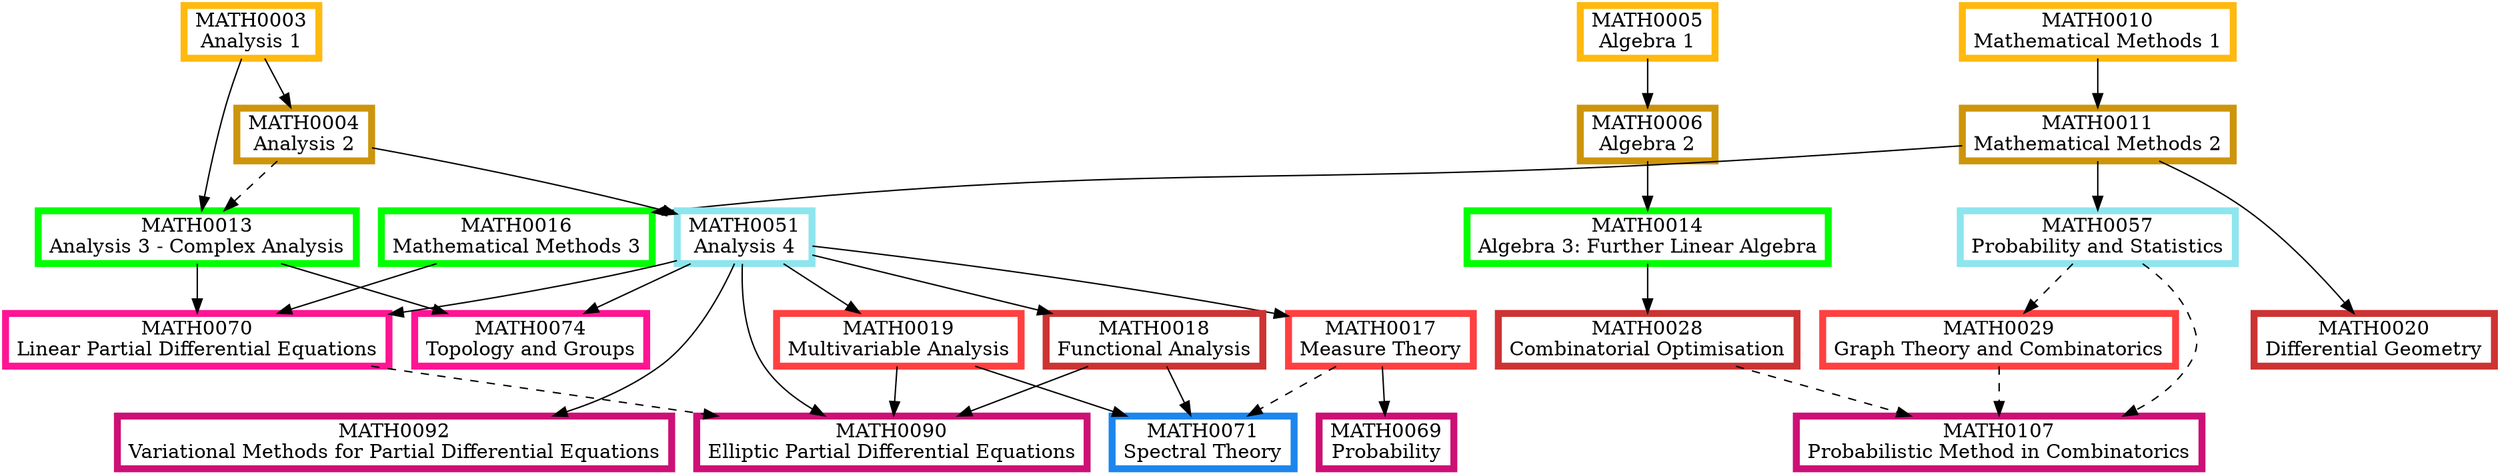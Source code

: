 digraph {
	node [fillcolor=white penwidth=5 shape=box style="filled,bold"]
	subgraph "1.0 1" {
		rank=same
		MATH0003 [label="MATH0003
Analysis 1" color=darkgoldenrod1 href="https://www.ucl.ac.uk/maths/sites/maths/files/math0003.pdf" tooltip="Year 1, term 1"]
		MATH0010 [label="MATH0010
Mathematical Methods 1" color=darkgoldenrod1 href="https://www.ucl.ac.uk/maths/sites/maths/files/math0010.pdf" tooltip="Year 1, term 1"]
		MATH0005 [label="MATH0005
Algebra 1" color=darkgoldenrod1 href="https://www.ucl.ac.uk/maths/sites/maths/files/math0005.pdf" tooltip="Year 1, term 1"]
	}
	MATH0010 -> MATH0011 [tooltip="required prerequisite"]
	MATH0005 -> MATH0006 [tooltip="required prerequisite"]
	MATH0003 -> MATH0004 [tooltip="required prerequisite"]
	subgraph "1.0 2" {
		rank=same
		MATH0011 [label="MATH0011
Mathematical Methods 2" color=darkgoldenrod3 href="https://www.ucl.ac.uk/maths/sites/maths/files/math0011_2.pdf" tooltip="Year 1, term 2"]
		MATH0006 [label="MATH0006
Algebra 2" color=darkgoldenrod3 href="https://www.ucl.ac.uk/maths/sites/maths/files/math0006.pdf" tooltip="Year 1, term 2"]
		MATH0004 [label="MATH0004
Analysis 2" color=darkgoldenrod3 href="https://www.ucl.ac.uk/maths/sites/maths/files/math0004.pdf" tooltip="Year 1, term 2"]
	}
	MATH0006 -> MATH0014 [tooltip="required prerequisite"]
	MATH0003 -> MATH0013 [tooltip="required prerequisite"]
	MATH0004 -> MATH0013 [style=dashed tooltip="recommended prerequisite"]
	MATH0011 -> MATH0016 [tooltip="required prerequisite"]
	subgraph "2.0 1" {
		rank=same
		MATH0014 [label="MATH0014
Algebra 3: Further Linear Algebra" color=green1 href="https://www.ucl.ac.uk/maths/sites/maths/files/math0014.pdf" tooltip="Year 2, term 1"]
		MATH0013 [label="MATH0013
Analysis 3 - Complex Analysis" color=green1 href="https://www.ucl.ac.uk/maths/sites/maths/files/math0013.pdf" tooltip="Year 2, term 1"]
		MATH0016 [label="MATH0016
Mathematical Methods 3" color=green1 href="https://www.ucl.ac.uk/maths/sites/maths/files/math0016.pdf" tooltip="Year 2, term 1"]
	}
	MATH0004 -> MATH0051 [tooltip="required prerequisite"]
	MATH0011 -> MATH0057 [tooltip="required prerequisite"]
	subgraph "2.5 2" {
		rank=same
		MATH0051 [label="MATH0051
Analysis 4" color=cadetblue2 href="https://www.ucl.ac.uk/maths/sites/maths/files/math0051.pdf" tooltip="Year 2 or 3, term 2"]
		MATH0057 [label="MATH0057
Probability and Statistics" color=cadetblue2 href="https://www.ucl.ac.uk/maths/sites/maths/files/math0057.pdf" tooltip="Year 2 or 3, term 2"]
	}
	MATH0057 -> MATH0029 [style=dashed tooltip="recommended prerequisite"]
	MATH0051 -> MATH0017 [tooltip="required prerequisite"]
	MATH0051 -> MATH0019 [tooltip="required prerequisite"]
	subgraph "3.0 1" {
		rank=same
		MATH0029 [label="MATH0029
Graph Theory and Combinatorics" color=brown1 href="https://www.ucl.ac.uk/maths/sites/maths/files/math0029.pdf" tooltip="Year 3, term 1"]
		MATH0017 [label="MATH0017
Measure Theory" color=brown1 href="https://www.ucl.ac.uk/maths/sites/maths/files/math0017.pdf" tooltip="Year 3, term 1"]
		MATH0019 [label="MATH0019
Multivariable Analysis" color=brown1 href="https://www.ucl.ac.uk/maths/sites/maths/files/math0019.pdf" tooltip="Year 3, term 1"]
	}
	MATH0011 -> MATH0020 [tooltip="required prerequisite"]
	MATH0051 -> MATH0018 [tooltip="required prerequisite"]
	MATH0014 -> MATH0028 [tooltip="required prerequisite"]
	subgraph "3.0 2" {
		rank=same
		MATH0020 [label="MATH0020
Differential Geometry" color=brown3 href="https://www.ucl.ac.uk/maths/sites/maths/files/math0020.pdf" tooltip="Year 3, term 2"]
		MATH0018 [label="MATH0018
Functional Analysis" color=brown3 href="https://www.ucl.ac.uk/maths/sites/maths/files/math0018.pdf" tooltip="Year 3, term 2"]
		MATH0028 [label="MATH0028
Combinatorial Optimisation" color=brown3 href="https://www.ucl.ac.uk/maths/sites/maths/files/math0028.pdf" tooltip="Year 3, term 2"]
	}
	MATH0013 -> MATH0074 [tooltip="required prerequisite"]
	MATH0051 -> MATH0074 [tooltip="required prerequisite"]
	MATH0013 -> MATH0070 [tooltip="required prerequisite"]
	MATH0016 -> MATH0070 [tooltip="required prerequisite"]
	MATH0051 -> MATH0070 [tooltip="required prerequisite"]
	subgraph "3.5 1" {
		rank=same
		MATH0074 [label="MATH0074
Topology and Groups" color=deeppink1 href="https://www.ucl.ac.uk/maths/sites/maths/files/math0074.pdf" tooltip="Year 3 or 4, term 1"]
		MATH0070 [label="MATH0070
Linear Partial Differential Equations" color=deeppink1 href="https://www.ucl.ac.uk/maths/sites/maths/files/math0070.pdf" tooltip="Year 3 or 4, term 1"]
	}
	MATH0051 -> MATH0092 [tooltip="required prerequisite"]
	MATH0017 -> MATH0069 [tooltip="required prerequisite"]
	MATH0070 -> MATH0090 [style=dashed tooltip="recommended prerequisite"]
	MATH0051 -> MATH0090 [tooltip="required prerequisite"]
	MATH0018 -> MATH0090 [tooltip="required prerequisite"]
	MATH0019 -> MATH0090 [tooltip="required prerequisite"]
	MATH0029 -> MATH0107 [style=dashed tooltip="recommended prerequisite"]
	MATH0028 -> MATH0107 [style=dashed tooltip="recommended prerequisite"]
	MATH0057 -> MATH0107 [style=dashed tooltip="recommended prerequisite"]
	subgraph "3.5 2" {
		rank=same
		MATH0092 [label="MATH0092
Variational Methods for Partial Differential Equations" color=deeppink3 href="https://www.ucl.ac.uk/maths/sites/maths/files/math0092.pdf" tooltip="Year 3 or 4, term 2"]
		MATH0069 [label="MATH0069
Probability" color=deeppink3 href="https://www.ucl.ac.uk/maths/sites/maths/files/math0069.pdf" tooltip="Year 3 or 4, term 2"]
		MATH0090 [label="MATH0090
Elliptic Partial Differential Equations" color=deeppink3 href="https://www.ucl.ac.uk/maths/sites/maths/files/math0090.pdf" tooltip="Year 3 or 4, term 2"]
		MATH0107 [label="MATH0107
Probabilistic Method in Combinatorics" color=deeppink3 href="https://www.ucl.ac.uk/maths/sites/maths/files/math0107_1.pdf" tooltip="Year 3 or 4, term 2"]
	}
	MATH0018 -> MATH0071 [tooltip="required prerequisite"]
	MATH0019 -> MATH0071 [tooltip="required prerequisite"]
	MATH0017 -> MATH0071 [style=dashed tooltip="recommended prerequisite"]
	subgraph "4.0 1" {
		rank=same
		MATH0071 [label="MATH0071
Spectral Theory" color=dodgerblue2 href="https://www.ucl.ac.uk/maths/sites/maths/files/math0071.pdf" tooltip="Year 4, term 1"]
	}
}
